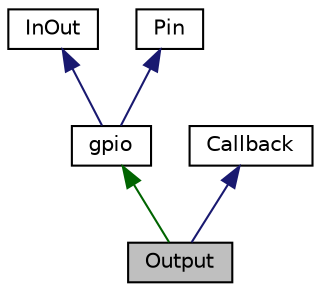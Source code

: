 digraph "Output"
{
 // LATEX_PDF_SIZE
  edge [fontname="Helvetica",fontsize="10",labelfontname="Helvetica",labelfontsize="10"];
  node [fontname="Helvetica",fontsize="10",shape=record];
  Node1 [label="Output",height=0.2,width=0.4,color="black", fillcolor="grey75", style="filled", fontcolor="black",tooltip="Clase del objeto outputs."];
  Node2 -> Node1 [dir="back",color="darkgreen",fontsize="10",style="solid",fontname="Helvetica"];
  Node2 [label="gpio",height=0.2,width=0.4,color="black", fillcolor="white", style="filled",URL="$classgpio.html",tooltip="Clase del objeto gpio."];
  Node3 -> Node2 [dir="back",color="midnightblue",fontsize="10",style="solid",fontname="Helvetica"];
  Node3 [label="InOut",height=0.2,width=0.4,color="black", fillcolor="white", style="filled",URL="$class_in_out.html",tooltip="Clase del objeto InOut."];
  Node4 -> Node2 [dir="back",color="midnightblue",fontsize="10",style="solid",fontname="Helvetica"];
  Node4 [label="Pin",height=0.2,width=0.4,color="black", fillcolor="white", style="filled",URL="$class_pin.html",tooltip="Clase del objeto Pin."];
  Node5 -> Node1 [dir="back",color="midnightblue",fontsize="10",style="solid",fontname="Helvetica"];
  Node5 [label="Callback",height=0.2,width=0.4,color="black", fillcolor="white", style="filled",URL="$class_callback.html",tooltip="Clase del objeto Callback."];
}
